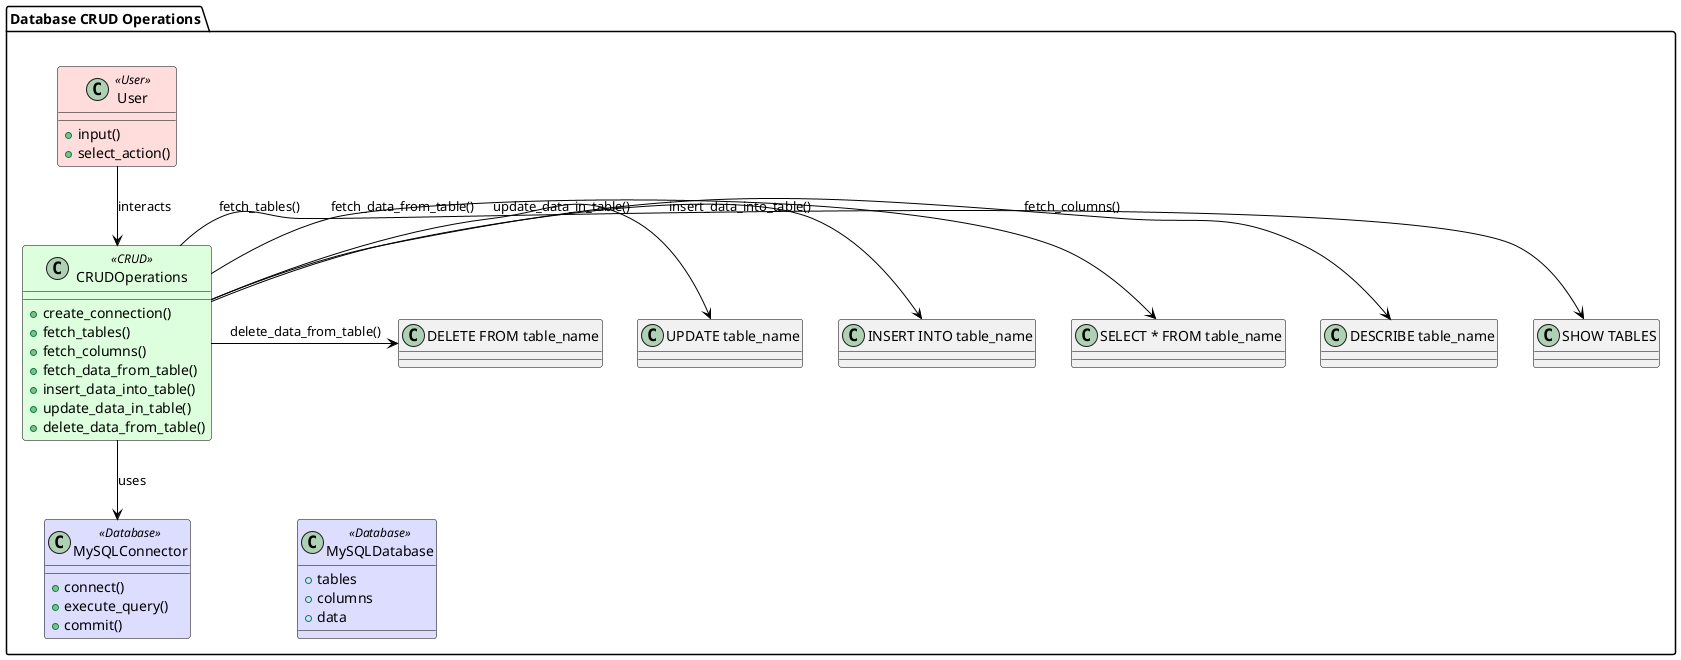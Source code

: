 @startuml

!define RECTANGLE class
skinparam shadowing false
skinparam class {
    BackgroundColor<<User>> #FFDDDD
    BackgroundColor<<CRUD>> #DDFFDD
    BackgroundColor<<Database>> #DDDDFF
    ArrowColor #000000
    BorderColor #000000
}

package "Database CRUD Operations" {
    
    RECTANGLE User <<User>> {
        +input()
        +select_action()
    }

    RECTANGLE CRUDOperations <<CRUD>> {
        +create_connection()
        +fetch_tables()
        +fetch_columns()
        +fetch_data_from_table()
        +insert_data_into_table()
        +update_data_in_table()
        +delete_data_from_table()
    }
    
    RECTANGLE MySQLConnector <<Database>> {
        +connect()
        +execute_query()
        +commit()
    }
    
    User --> CRUDOperations : interacts
    CRUDOperations --> MySQLConnector : uses
    CRUDOperations -> "SHOW TABLES" : fetch_tables()
    CRUDOperations -> "DESCRIBE table_name" : fetch_columns()
    CRUDOperations -> "SELECT * FROM table_name" : fetch_data_from_table()
    CRUDOperations -> "INSERT INTO table_name" : insert_data_into_table()
    CRUDOperations -> "UPDATE table_name" : update_data_in_table()
    CRUDOperations -> "DELETE FROM table_name" : delete_data_from_table()
    
    MySQLConnector -[hidden]> MySQLDatabase : connects to
    
    RECTANGLE MySQLDatabase <<Database>> {
        +tables
        +columns
        +data
    }
}

@enduml
